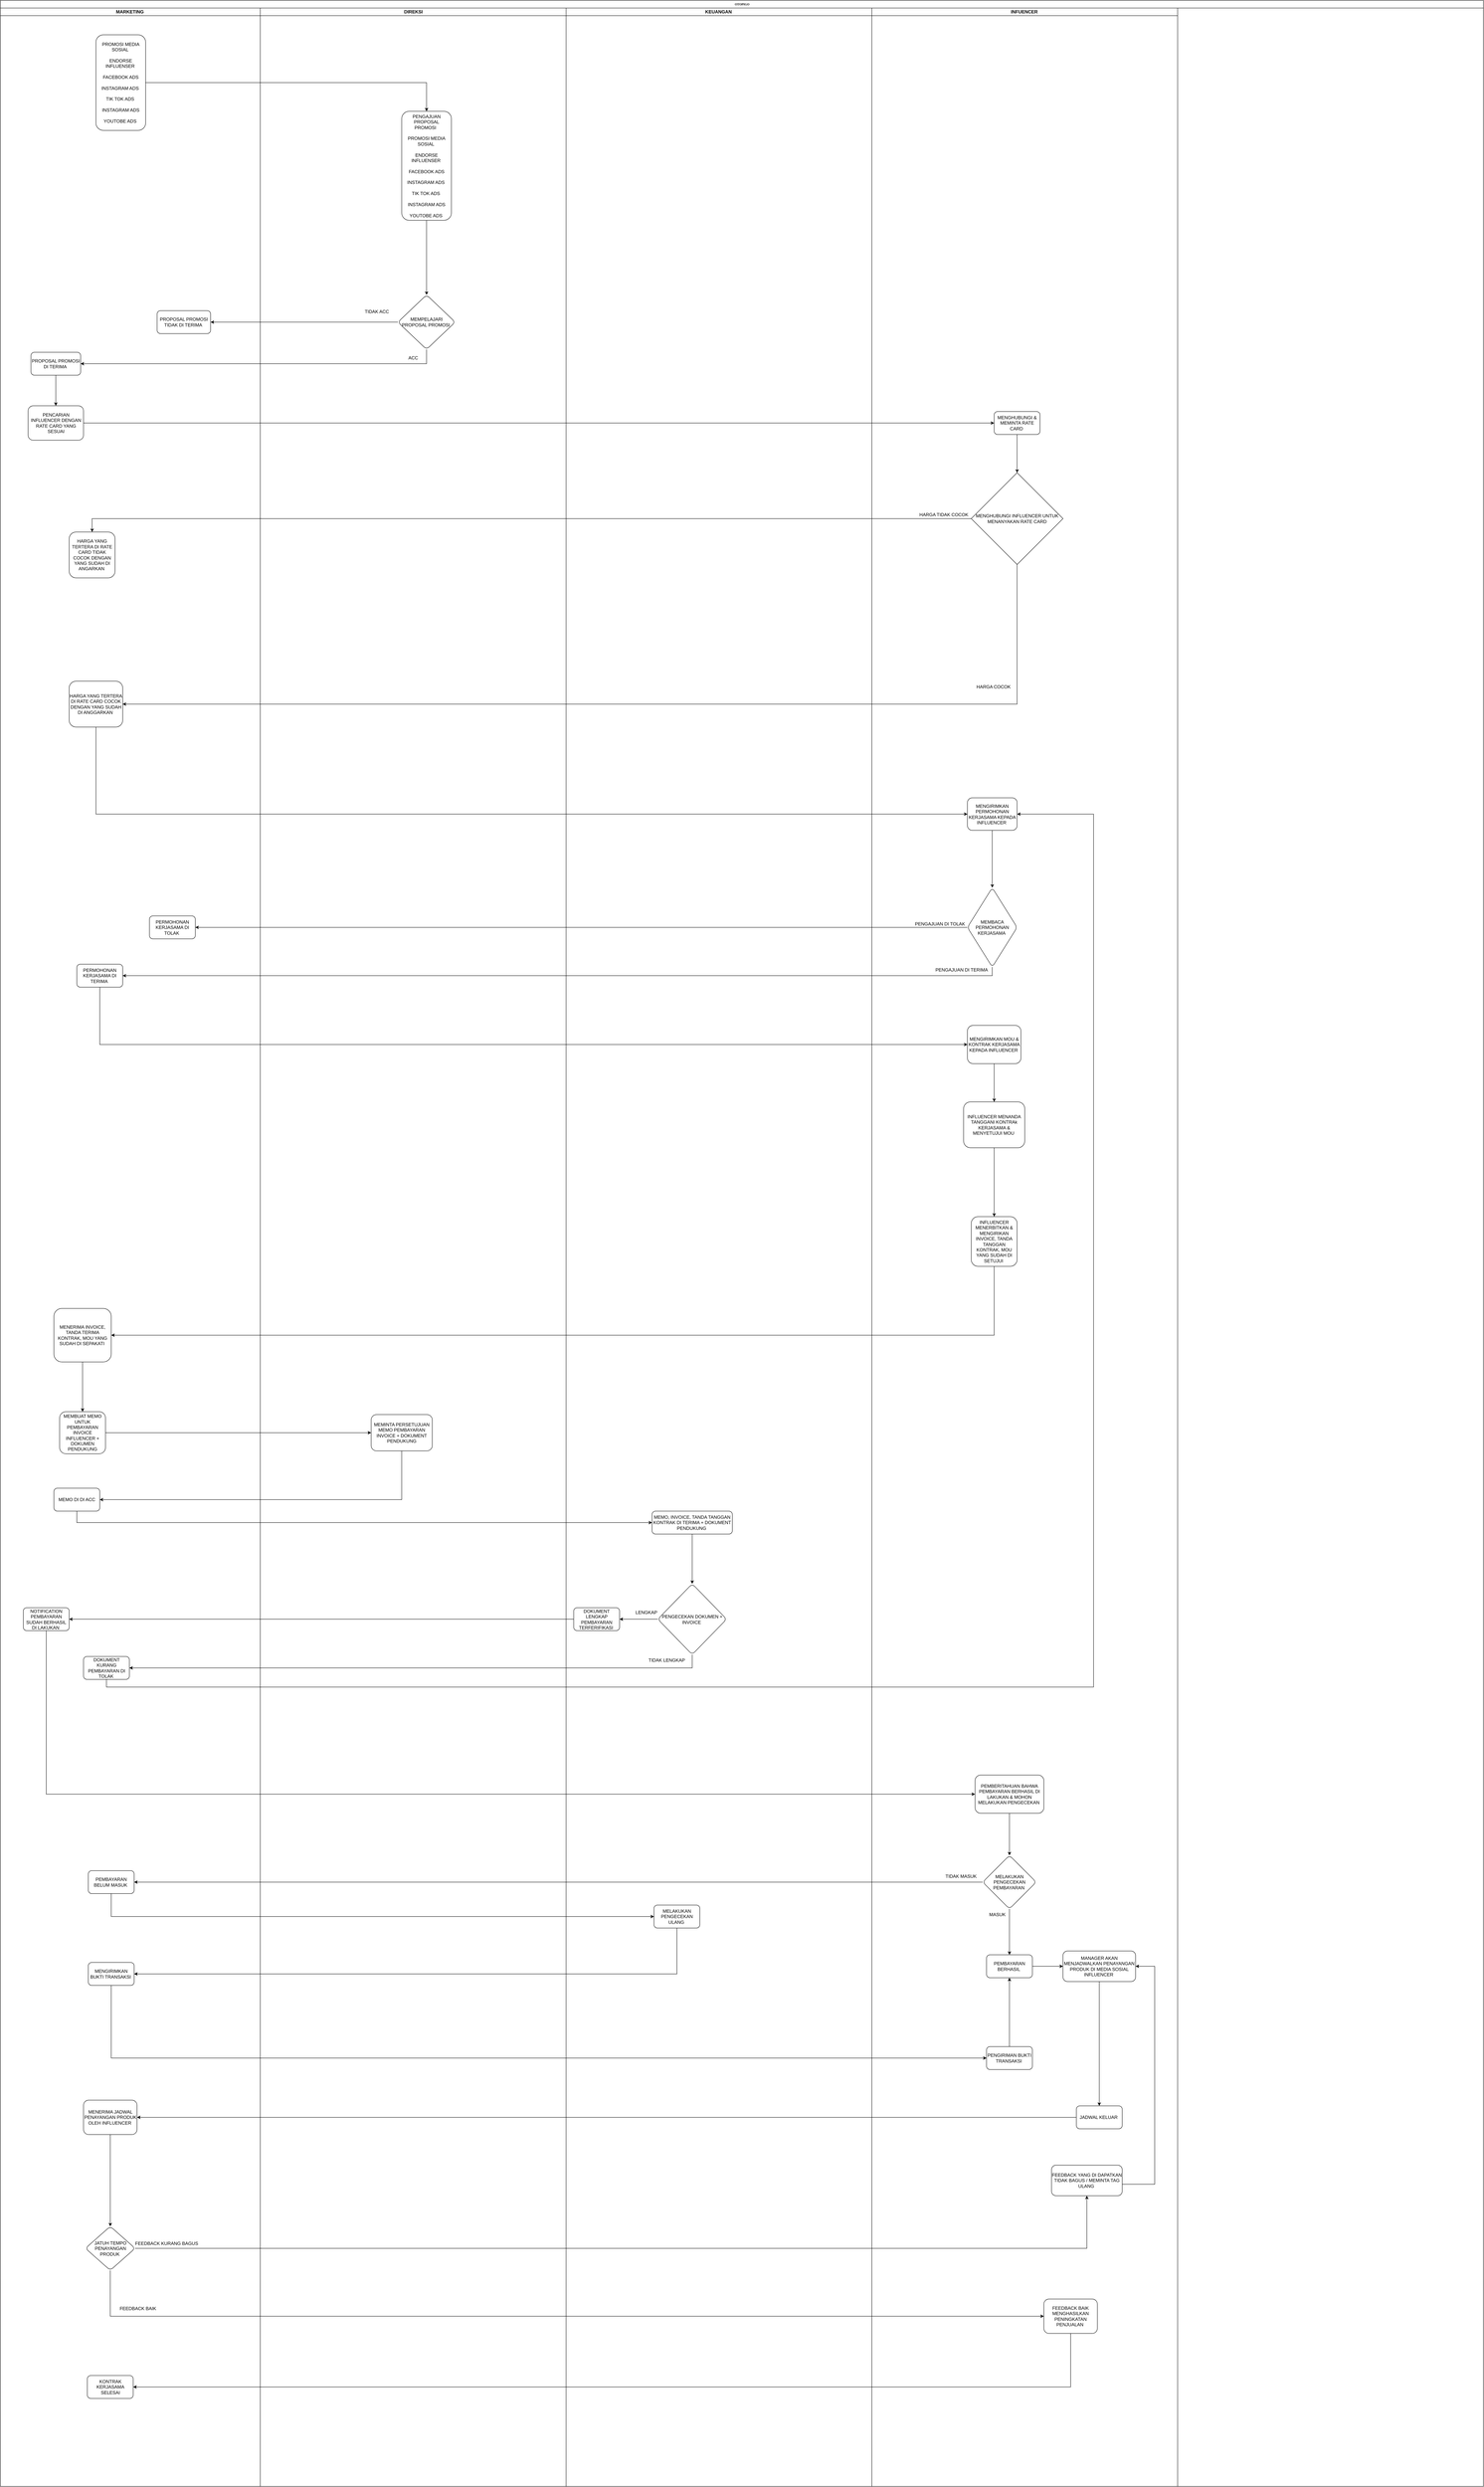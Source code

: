 <mxfile version="15.4.0" type="device"><diagram name="IKLAN PIGO EXTERNAL" id="74e2e168-ea6b-b213-b513-2b3c1d86103e"><mxGraphModel dx="5120" dy="3810" grid="1" gridSize="10" guides="1" tooltips="1" connect="1" arrows="1" fold="1" page="1" pageScale="1" pageWidth="1100" pageHeight="850" background="none" math="0" shadow="0"><root><mxCell id="0"/><mxCell id="1" parent="0"/><mxCell id="77e6c97f196da883-1" value="OTOPIGO" style="swimlane;html=1;childLayout=stackLayout;startSize=20;rounded=0;shadow=0;labelBackgroundColor=none;strokeWidth=1;fontFamily=Verdana;fontSize=8;align=center;" parent="1" vertex="1"><mxGeometry x="170" y="-10" width="3880" height="6500" as="geometry"/></mxCell><mxCell id="77e6c97f196da883-2" value="MARKETING&amp;nbsp;" style="swimlane;html=1;startSize=20;" parent="77e6c97f196da883-1" vertex="1"><mxGeometry y="20" width="680" height="6480" as="geometry"/></mxCell><mxCell id="IJ__893CFZTpzIPrCYi--4" value="PROMOSI MEDIA SOSIAL&amp;nbsp;&lt;br&gt;&lt;br&gt;ENDORSE INFLUENSER&amp;nbsp;&lt;br&gt;&lt;br&gt;FACEBOOK ADS&lt;br&gt;&lt;br&gt;INSTAGRAM ADS&amp;nbsp;&lt;br&gt;&lt;br&gt;TIK TOK ADS&amp;nbsp;&lt;br&gt;&lt;br&gt;INSTAGRAM ADS&lt;br&gt;&lt;br&gt;YOUTOBE ADS&amp;nbsp;" style="rounded=1;whiteSpace=wrap;html=1;" parent="77e6c97f196da883-2" vertex="1"><mxGeometry x="250" y="70" width="130" height="250" as="geometry"/></mxCell><mxCell id="_HnvtWG1RvnIY9iFghp2-10" value="PROPOSAL PROMOSI TIDAK DI TERIMA&amp;nbsp;" style="whiteSpace=wrap;html=1;rounded=1;" parent="77e6c97f196da883-2" vertex="1"><mxGeometry x="410" y="791.25" width="140" height="60" as="geometry"/></mxCell><mxCell id="_HnvtWG1RvnIY9iFghp2-14" value="PROPOSAL PROMOSI DI TERIMA&amp;nbsp;" style="rounded=1;whiteSpace=wrap;html=1;" parent="77e6c97f196da883-2" vertex="1"><mxGeometry x="80" y="900" width="130" height="60" as="geometry"/></mxCell><mxCell id="_HnvtWG1RvnIY9iFghp2-41" value="PENCARIAN INFLUENCER DENGAN RATE CARD YANG SESUAI" style="whiteSpace=wrap;html=1;rounded=1;" parent="77e6c97f196da883-2" vertex="1"><mxGeometry x="72.5" y="1040" width="145" height="90" as="geometry"/></mxCell><mxCell id="_HnvtWG1RvnIY9iFghp2-43" style="edgeStyle=orthogonalEdgeStyle;rounded=0;orthogonalLoop=1;jettySize=auto;html=1;exitX=0.5;exitY=1;exitDx=0;exitDy=0;entryX=0.5;entryY=0;entryDx=0;entryDy=0;" parent="77e6c97f196da883-2" source="_HnvtWG1RvnIY9iFghp2-14" target="_HnvtWG1RvnIY9iFghp2-41" edge="1"><mxGeometry relative="1" as="geometry"/></mxCell><mxCell id="_HnvtWG1RvnIY9iFghp2-58" value="HARGA YANG TERTERA DI RATE CARD TIDAK COCOK DENGAN YANG SUDAH DI ANGARKAN&amp;nbsp;" style="rounded=1;whiteSpace=wrap;html=1;" parent="77e6c97f196da883-2" vertex="1"><mxGeometry x="180" y="1370" width="120" height="120" as="geometry"/></mxCell><mxCell id="_HnvtWG1RvnIY9iFghp2-65" value="HARGA YANG TERTERA DI RATE CARD COCOK DENGAN YANG SUDAH DI ANGGARKAN&amp;nbsp;" style="rounded=1;whiteSpace=wrap;html=1;" parent="77e6c97f196da883-2" vertex="1"><mxGeometry x="180" y="1760" width="140" height="120" as="geometry"/></mxCell><mxCell id="_HnvtWG1RvnIY9iFghp2-77" value="PERMOHONAN KERJASAMA DI TOLAK&amp;nbsp;" style="rounded=1;whiteSpace=wrap;html=1;" parent="77e6c97f196da883-2" vertex="1"><mxGeometry x="390" y="2373.75" width="120" height="60" as="geometry"/></mxCell><mxCell id="_HnvtWG1RvnIY9iFghp2-79" value="PERMOHONAN KERJASAMA DI TERIMA&amp;nbsp;" style="rounded=1;whiteSpace=wrap;html=1;" parent="77e6c97f196da883-2" vertex="1"><mxGeometry x="200" y="2500" width="120" height="60" as="geometry"/></mxCell><mxCell id="_HnvtWG1RvnIY9iFghp2-108" style="edgeStyle=orthogonalEdgeStyle;rounded=0;orthogonalLoop=1;jettySize=auto;html=1;exitX=0.5;exitY=1;exitDx=0;exitDy=0;entryX=0.5;entryY=0;entryDx=0;entryDy=0;" parent="77e6c97f196da883-2" source="_HnvtWG1RvnIY9iFghp2-92" target="_HnvtWG1RvnIY9iFghp2-99" edge="1"><mxGeometry relative="1" as="geometry"/></mxCell><mxCell id="_HnvtWG1RvnIY9iFghp2-92" value="MENERIMA INVOICE, TANDA TERIMA KONTRAK, MOU YANG SUDAH DI SEPAKATI&amp;nbsp;" style="rounded=1;whiteSpace=wrap;html=1;" parent="77e6c97f196da883-2" vertex="1"><mxGeometry x="140" y="3400" width="150" height="140" as="geometry"/></mxCell><mxCell id="_HnvtWG1RvnIY9iFghp2-99" value="MEMBUAT MEMO UNTUK PEMBAYARAN INVOICE INFLUENCER + DOKUMEN PENDUKUNG" style="rounded=1;whiteSpace=wrap;html=1;" parent="77e6c97f196da883-2" vertex="1"><mxGeometry x="155" y="3670" width="120" height="110" as="geometry"/></mxCell><mxCell id="_HnvtWG1RvnIY9iFghp2-103" value="MEMO DI DI ACC" style="whiteSpace=wrap;html=1;rounded=1;" parent="77e6c97f196da883-2" vertex="1"><mxGeometry x="140" y="3870" width="120" height="60" as="geometry"/></mxCell><mxCell id="_HnvtWG1RvnIY9iFghp2-28" value="DOKUMENT KURANG PEMBAYARAN DI TOLAK&amp;nbsp;" style="rounded=1;whiteSpace=wrap;html=1;" parent="77e6c97f196da883-2" vertex="1"><mxGeometry x="217.5" y="4310" width="120" height="60" as="geometry"/></mxCell><mxCell id="_HnvtWG1RvnIY9iFghp2-122" value="NOTIFICATION PEMBAYARAN SUDAH BERHASIL DI LAKUKAN&amp;nbsp;" style="whiteSpace=wrap;html=1;rounded=1;" parent="77e6c97f196da883-2" vertex="1"><mxGeometry x="60" y="4182.5" width="120" height="60" as="geometry"/></mxCell><mxCell id="_HnvtWG1RvnIY9iFghp2-128" value="PEMBAYARAN BELUM MASUK&amp;nbsp;" style="whiteSpace=wrap;html=1;rounded=1;" parent="77e6c97f196da883-2" vertex="1"><mxGeometry x="230" y="4870" width="120" height="60" as="geometry"/></mxCell><mxCell id="_HnvtWG1RvnIY9iFghp2-138" value="MENGIRIMKAN BUKTI TRANSAKSI&amp;nbsp;" style="rounded=1;whiteSpace=wrap;html=1;" parent="77e6c97f196da883-2" vertex="1"><mxGeometry x="230" y="5110" width="120" height="60" as="geometry"/></mxCell><mxCell id="lC0GyqioktByzDUqjCOe-7" value="MENERIMA JADWAL PENAYANGAN PRODUK OLEH INFLUENCER&amp;nbsp;" style="rounded=1;whiteSpace=wrap;html=1;" vertex="1" parent="77e6c97f196da883-2"><mxGeometry x="217.5" y="5470" width="140" height="90" as="geometry"/></mxCell><mxCell id="lC0GyqioktByzDUqjCOe-10" value="JATUH TEMPO PENAYANGAN PRODUK&amp;nbsp;" style="rhombus;whiteSpace=wrap;html=1;rounded=1;" vertex="1" parent="77e6c97f196da883-2"><mxGeometry x="222.5" y="5800" width="130" height="115" as="geometry"/></mxCell><mxCell id="lC0GyqioktByzDUqjCOe-11" value="" style="edgeStyle=orthogonalEdgeStyle;rounded=0;orthogonalLoop=1;jettySize=auto;html=1;" edge="1" parent="77e6c97f196da883-2" source="lC0GyqioktByzDUqjCOe-7" target="lC0GyqioktByzDUqjCOe-10"><mxGeometry relative="1" as="geometry"/></mxCell><mxCell id="lC0GyqioktByzDUqjCOe-22" value="FEEDBACK KURANG BAGUS" style="text;html=1;strokeColor=none;fillColor=none;align=center;verticalAlign=middle;whiteSpace=wrap;rounded=0;" vertex="1" parent="77e6c97f196da883-2"><mxGeometry x="340" y="5830" width="190" height="30" as="geometry"/></mxCell><mxCell id="lC0GyqioktByzDUqjCOe-28" value="FEEDBACK BAIK" style="text;html=1;strokeColor=none;fillColor=none;align=center;verticalAlign=middle;whiteSpace=wrap;rounded=0;" vertex="1" parent="77e6c97f196da883-2"><mxGeometry x="290" y="6000" width="140" height="30" as="geometry"/></mxCell><mxCell id="lC0GyqioktByzDUqjCOe-29" value="KONTRAK KERJASAMA SELESAI" style="whiteSpace=wrap;html=1;rounded=1;" vertex="1" parent="77e6c97f196da883-2"><mxGeometry x="227.5" y="6190" width="120" height="60" as="geometry"/></mxCell><mxCell id="77e6c97f196da883-3" value="DIREKSI" style="swimlane;html=1;startSize=20;" parent="77e6c97f196da883-1" vertex="1"><mxGeometry x="680" y="20" width="800" height="6480" as="geometry"/></mxCell><mxCell id="_HnvtWG1RvnIY9iFghp2-2" value="PENGAJUAN PROPOSAL PROMOSI&amp;nbsp;&amp;nbsp;&lt;br&gt;&lt;br&gt;PROMOSI MEDIA SOSIAL&amp;nbsp;&lt;br&gt;&lt;br&gt;ENDORSE INFLUENSER&amp;nbsp;&lt;br&gt;&lt;br&gt;FACEBOOK ADS&lt;br&gt;&lt;br&gt;INSTAGRAM ADS&amp;nbsp;&lt;br&gt;&lt;br&gt;TIK TOK ADS&amp;nbsp;&lt;br&gt;&lt;br&gt;INSTAGRAM ADS&lt;br&gt;&lt;br&gt;YOUTOBE ADS&amp;nbsp;" style="whiteSpace=wrap;html=1;rounded=1;" parent="77e6c97f196da883-3" vertex="1"><mxGeometry x="370" y="270" width="130" height="285" as="geometry"/></mxCell><mxCell id="_HnvtWG1RvnIY9iFghp2-16" value="TIDAK ACC" style="text;html=1;strokeColor=none;fillColor=none;align=center;verticalAlign=middle;whiteSpace=wrap;rounded=0;" parent="77e6c97f196da883-3" vertex="1"><mxGeometry x="250" y="778.75" width="110" height="30" as="geometry"/></mxCell><mxCell id="_HnvtWG1RvnIY9iFghp2-17" value="ACC" style="text;html=1;strokeColor=none;fillColor=none;align=center;verticalAlign=middle;whiteSpace=wrap;rounded=0;" parent="77e6c97f196da883-3" vertex="1"><mxGeometry x="370" y="900" width="60" height="30" as="geometry"/></mxCell><mxCell id="_HnvtWG1RvnIY9iFghp2-101" value="MEMINTA PERSETUJUAN MEMO PEMBAYARAN INVOICE + DOKUMENT PENDUKUNG" style="rounded=1;whiteSpace=wrap;html=1;" parent="77e6c97f196da883-3" vertex="1"><mxGeometry x="290" y="3677.5" width="160" height="95" as="geometry"/></mxCell><mxCell id="_HnvtWG1RvnIY9iFghp2-8" value="MEMPELAJARI PROPOSAL PROMOSI&amp;nbsp;" style="rhombus;whiteSpace=wrap;html=1;rounded=1;" parent="77e6c97f196da883-3" vertex="1"><mxGeometry x="360" y="750" width="150" height="142.5" as="geometry"/></mxCell><mxCell id="_HnvtWG1RvnIY9iFghp2-9" value="" style="edgeStyle=orthogonalEdgeStyle;rounded=0;orthogonalLoop=1;jettySize=auto;html=1;" parent="77e6c97f196da883-3" source="_HnvtWG1RvnIY9iFghp2-2" target="_HnvtWG1RvnIY9iFghp2-8" edge="1"><mxGeometry relative="1" as="geometry"/></mxCell><mxCell id="_HnvtWG1RvnIY9iFghp2-5" style="edgeStyle=orthogonalEdgeStyle;rounded=0;orthogonalLoop=1;jettySize=auto;html=1;entryX=0.5;entryY=0;entryDx=0;entryDy=0;" parent="77e6c97f196da883-1" source="IJ__893CFZTpzIPrCYi--4" target="_HnvtWG1RvnIY9iFghp2-2" edge="1"><mxGeometry relative="1" as="geometry"/></mxCell><mxCell id="_HnvtWG1RvnIY9iFghp2-1" value="KEUANGAN&amp;nbsp;" style="swimlane;html=1;startSize=20;" parent="77e6c97f196da883-1" vertex="1"><mxGeometry x="1480" y="20" width="800" height="6480" as="geometry"/></mxCell><mxCell id="_HnvtWG1RvnIY9iFghp2-114" style="edgeStyle=orthogonalEdgeStyle;rounded=0;orthogonalLoop=1;jettySize=auto;html=1;exitX=0.5;exitY=1;exitDx=0;exitDy=0;entryX=0.5;entryY=0;entryDx=0;entryDy=0;" parent="_HnvtWG1RvnIY9iFghp2-1" source="_HnvtWG1RvnIY9iFghp2-22" target="_HnvtWG1RvnIY9iFghp2-24" edge="1"><mxGeometry relative="1" as="geometry"/></mxCell><mxCell id="_HnvtWG1RvnIY9iFghp2-22" value="MEMO, INVOICE, TANDA TANGGAN KONTRAK DI TERIMA + DOKUMENT PENDUKUNG&amp;nbsp;" style="rounded=1;whiteSpace=wrap;html=1;" parent="_HnvtWG1RvnIY9iFghp2-1" vertex="1"><mxGeometry x="225" y="3930" width="210" height="60" as="geometry"/></mxCell><mxCell id="_HnvtWG1RvnIY9iFghp2-24" value="PENGECEKAN DOKUMEN + INVOICE&amp;nbsp;" style="rhombus;whiteSpace=wrap;html=1;rounded=1;" parent="_HnvtWG1RvnIY9iFghp2-1" vertex="1"><mxGeometry x="240" y="4120" width="180" height="185" as="geometry"/></mxCell><mxCell id="_HnvtWG1RvnIY9iFghp2-95" value="TIDAK LENGKAP&amp;nbsp;" style="text;html=1;strokeColor=none;fillColor=none;align=center;verticalAlign=middle;whiteSpace=wrap;rounded=0;" parent="_HnvtWG1RvnIY9iFghp2-1" vertex="1"><mxGeometry x="200" y="4305" width="130" height="30" as="geometry"/></mxCell><mxCell id="_HnvtWG1RvnIY9iFghp2-96" value="LENGKAP" style="text;html=1;strokeColor=none;fillColor=none;align=center;verticalAlign=middle;whiteSpace=wrap;rounded=0;" parent="_HnvtWG1RvnIY9iFghp2-1" vertex="1"><mxGeometry x="180" y="4180" width="60" height="30" as="geometry"/></mxCell><mxCell id="_HnvtWG1RvnIY9iFghp2-26" value="DOKUMENT LENGKAP PEMBAYARAN TERFERIFIKASI&amp;nbsp;" style="whiteSpace=wrap;html=1;rounded=1;" parent="_HnvtWG1RvnIY9iFghp2-1" vertex="1"><mxGeometry x="20" y="4182.5" width="120" height="60" as="geometry"/></mxCell><mxCell id="_HnvtWG1RvnIY9iFghp2-118" style="edgeStyle=orthogonalEdgeStyle;rounded=0;orthogonalLoop=1;jettySize=auto;html=1;exitX=0;exitY=0.5;exitDx=0;exitDy=0;entryX=1;entryY=0.5;entryDx=0;entryDy=0;" parent="_HnvtWG1RvnIY9iFghp2-1" source="_HnvtWG1RvnIY9iFghp2-24" target="_HnvtWG1RvnIY9iFghp2-26" edge="1"><mxGeometry relative="1" as="geometry"/></mxCell><mxCell id="_HnvtWG1RvnIY9iFghp2-130" value="MELAKUKAN PENGECEKAN ULANG&amp;nbsp;" style="rounded=1;whiteSpace=wrap;html=1;" parent="_HnvtWG1RvnIY9iFghp2-1" vertex="1"><mxGeometry x="230" y="4960" width="120" height="60" as="geometry"/></mxCell><mxCell id="_HnvtWG1RvnIY9iFghp2-46" style="edgeStyle=orthogonalEdgeStyle;rounded=0;orthogonalLoop=1;jettySize=auto;html=1;exitX=1;exitY=0.5;exitDx=0;exitDy=0;entryX=0;entryY=0.5;entryDx=0;entryDy=0;" parent="77e6c97f196da883-1" source="_HnvtWG1RvnIY9iFghp2-41" edge="1"><mxGeometry relative="1" as="geometry"><mxPoint x="2600" y="1105" as="targetPoint"/></mxGeometry></mxCell><mxCell id="_HnvtWG1RvnIY9iFghp2-64" style="edgeStyle=orthogonalEdgeStyle;rounded=0;orthogonalLoop=1;jettySize=auto;html=1;exitX=0;exitY=0.5;exitDx=0;exitDy=0;entryX=0.5;entryY=0;entryDx=0;entryDy=0;" parent="77e6c97f196da883-1" source="_HnvtWG1RvnIY9iFghp2-52" target="_HnvtWG1RvnIY9iFghp2-58" edge="1"><mxGeometry relative="1" as="geometry"/></mxCell><mxCell id="_HnvtWG1RvnIY9iFghp2-66" style="edgeStyle=orthogonalEdgeStyle;rounded=0;orthogonalLoop=1;jettySize=auto;html=1;exitX=0.5;exitY=1;exitDx=0;exitDy=0;entryX=1;entryY=0.5;entryDx=0;entryDy=0;" parent="77e6c97f196da883-1" source="_HnvtWG1RvnIY9iFghp2-52" target="_HnvtWG1RvnIY9iFghp2-65" edge="1"><mxGeometry relative="1" as="geometry"/></mxCell><mxCell id="_HnvtWG1RvnIY9iFghp2-72" style="edgeStyle=orthogonalEdgeStyle;rounded=0;orthogonalLoop=1;jettySize=auto;html=1;exitX=0.5;exitY=1;exitDx=0;exitDy=0;entryX=0;entryY=0.5;entryDx=0;entryDy=0;" parent="77e6c97f196da883-1" source="_HnvtWG1RvnIY9iFghp2-65" target="_HnvtWG1RvnIY9iFghp2-69" edge="1"><mxGeometry relative="1" as="geometry"/></mxCell><mxCell id="_HnvtWG1RvnIY9iFghp2-88" style="edgeStyle=orthogonalEdgeStyle;rounded=0;orthogonalLoop=1;jettySize=auto;html=1;exitX=0.5;exitY=1;exitDx=0;exitDy=0;entryX=0;entryY=0.5;entryDx=0;entryDy=0;" parent="77e6c97f196da883-1" source="_HnvtWG1RvnIY9iFghp2-79" target="_HnvtWG1RvnIY9iFghp2-47" edge="1"><mxGeometry relative="1" as="geometry"/></mxCell><mxCell id="_HnvtWG1RvnIY9iFghp2-109" style="edgeStyle=orthogonalEdgeStyle;rounded=0;orthogonalLoop=1;jettySize=auto;html=1;exitX=1;exitY=0.5;exitDx=0;exitDy=0;entryX=0;entryY=0.5;entryDx=0;entryDy=0;" parent="77e6c97f196da883-1" source="_HnvtWG1RvnIY9iFghp2-99" target="_HnvtWG1RvnIY9iFghp2-101" edge="1"><mxGeometry relative="1" as="geometry"/></mxCell><mxCell id="_HnvtWG1RvnIY9iFghp2-111" style="edgeStyle=orthogonalEdgeStyle;rounded=0;orthogonalLoop=1;jettySize=auto;html=1;exitX=0.5;exitY=1;exitDx=0;exitDy=0;entryX=1;entryY=0.5;entryDx=0;entryDy=0;" parent="77e6c97f196da883-1" source="_HnvtWG1RvnIY9iFghp2-101" target="_HnvtWG1RvnIY9iFghp2-103" edge="1"><mxGeometry relative="1" as="geometry"/></mxCell><mxCell id="_HnvtWG1RvnIY9iFghp2-113" style="edgeStyle=orthogonalEdgeStyle;rounded=0;orthogonalLoop=1;jettySize=auto;html=1;exitX=0.5;exitY=1;exitDx=0;exitDy=0;entryX=0;entryY=0.5;entryDx=0;entryDy=0;" parent="77e6c97f196da883-1" source="_HnvtWG1RvnIY9iFghp2-103" target="_HnvtWG1RvnIY9iFghp2-22" edge="1"><mxGeometry relative="1" as="geometry"/></mxCell><mxCell id="_HnvtWG1RvnIY9iFghp2-117" style="edgeStyle=orthogonalEdgeStyle;rounded=0;orthogonalLoop=1;jettySize=auto;html=1;exitX=0.5;exitY=1;exitDx=0;exitDy=0;entryX=1;entryY=0.5;entryDx=0;entryDy=0;" parent="77e6c97f196da883-1" source="_HnvtWG1RvnIY9iFghp2-24" target="_HnvtWG1RvnIY9iFghp2-28" edge="1"><mxGeometry relative="1" as="geometry"/></mxCell><mxCell id="_HnvtWG1RvnIY9iFghp2-11" value="" style="edgeStyle=orthogonalEdgeStyle;rounded=0;orthogonalLoop=1;jettySize=auto;html=1;" parent="77e6c97f196da883-1" source="_HnvtWG1RvnIY9iFghp2-8" target="_HnvtWG1RvnIY9iFghp2-10" edge="1"><mxGeometry relative="1" as="geometry"/></mxCell><mxCell id="_HnvtWG1RvnIY9iFghp2-15" style="edgeStyle=orthogonalEdgeStyle;rounded=0;orthogonalLoop=1;jettySize=auto;html=1;exitX=0.5;exitY=1;exitDx=0;exitDy=0;entryX=1;entryY=0.5;entryDx=0;entryDy=0;" parent="77e6c97f196da883-1" source="_HnvtWG1RvnIY9iFghp2-8" target="_HnvtWG1RvnIY9iFghp2-14" edge="1"><mxGeometry relative="1" as="geometry"/></mxCell><mxCell id="_HnvtWG1RvnIY9iFghp2-80" style="edgeStyle=orthogonalEdgeStyle;rounded=0;orthogonalLoop=1;jettySize=auto;html=1;exitX=0.5;exitY=1;exitDx=0;exitDy=0;entryX=1;entryY=0.5;entryDx=0;entryDy=0;" parent="77e6c97f196da883-1" source="_HnvtWG1RvnIY9iFghp2-75" target="_HnvtWG1RvnIY9iFghp2-79" edge="1"><mxGeometry relative="1" as="geometry"/></mxCell><mxCell id="_HnvtWG1RvnIY9iFghp2-78" style="edgeStyle=orthogonalEdgeStyle;rounded=0;orthogonalLoop=1;jettySize=auto;html=1;exitX=0;exitY=0.5;exitDx=0;exitDy=0;entryX=1;entryY=0.5;entryDx=0;entryDy=0;" parent="77e6c97f196da883-1" source="_HnvtWG1RvnIY9iFghp2-75" target="_HnvtWG1RvnIY9iFghp2-77" edge="1"><mxGeometry relative="1" as="geometry"/></mxCell><mxCell id="_HnvtWG1RvnIY9iFghp2-93" style="edgeStyle=orthogonalEdgeStyle;rounded=0;orthogonalLoop=1;jettySize=auto;html=1;exitX=0.5;exitY=1;exitDx=0;exitDy=0;entryX=1;entryY=0.5;entryDx=0;entryDy=0;" parent="77e6c97f196da883-1" source="_HnvtWG1RvnIY9iFghp2-90" target="_HnvtWG1RvnIY9iFghp2-92" edge="1"><mxGeometry relative="1" as="geometry"/></mxCell><mxCell id="_HnvtWG1RvnIY9iFghp2-121" style="edgeStyle=orthogonalEdgeStyle;rounded=0;orthogonalLoop=1;jettySize=auto;html=1;exitX=0.5;exitY=1;exitDx=0;exitDy=0;entryX=1;entryY=0.5;entryDx=0;entryDy=0;" parent="77e6c97f196da883-1" source="_HnvtWG1RvnIY9iFghp2-28" target="_HnvtWG1RvnIY9iFghp2-69" edge="1"><mxGeometry relative="1" as="geometry"><Array as="points"><mxPoint x="278" y="4410"/><mxPoint x="2860" y="4410"/><mxPoint x="2860" y="2128"/></Array></mxGeometry></mxCell><mxCell id="_HnvtWG1RvnIY9iFghp2-123" value="" style="edgeStyle=orthogonalEdgeStyle;rounded=0;orthogonalLoop=1;jettySize=auto;html=1;" parent="77e6c97f196da883-1" source="_HnvtWG1RvnIY9iFghp2-26" target="_HnvtWG1RvnIY9iFghp2-122" edge="1"><mxGeometry relative="1" as="geometry"/></mxCell><mxCell id="_HnvtWG1RvnIY9iFghp2-125" style="edgeStyle=orthogonalEdgeStyle;rounded=0;orthogonalLoop=1;jettySize=auto;html=1;exitX=0.5;exitY=1;exitDx=0;exitDy=0;entryX=0;entryY=0.5;entryDx=0;entryDy=0;" parent="77e6c97f196da883-1" source="_HnvtWG1RvnIY9iFghp2-122" target="_HnvtWG1RvnIY9iFghp2-124" edge="1"><mxGeometry relative="1" as="geometry"/></mxCell><mxCell id="_HnvtWG1RvnIY9iFghp2-129" value="" style="edgeStyle=orthogonalEdgeStyle;rounded=0;orthogonalLoop=1;jettySize=auto;html=1;" parent="77e6c97f196da883-1" source="_HnvtWG1RvnIY9iFghp2-126" target="_HnvtWG1RvnIY9iFghp2-128" edge="1"><mxGeometry relative="1" as="geometry"/></mxCell><mxCell id="_HnvtWG1RvnIY9iFghp2-131" style="edgeStyle=orthogonalEdgeStyle;rounded=0;orthogonalLoop=1;jettySize=auto;html=1;exitX=0.5;exitY=1;exitDx=0;exitDy=0;entryX=0;entryY=0.5;entryDx=0;entryDy=0;" parent="77e6c97f196da883-1" source="_HnvtWG1RvnIY9iFghp2-128" target="_HnvtWG1RvnIY9iFghp2-130" edge="1"><mxGeometry relative="1" as="geometry"/></mxCell><mxCell id="_HnvtWG1RvnIY9iFghp2-139" style="edgeStyle=orthogonalEdgeStyle;rounded=0;orthogonalLoop=1;jettySize=auto;html=1;exitX=0.5;exitY=1;exitDx=0;exitDy=0;entryX=1;entryY=0.5;entryDx=0;entryDy=0;" parent="77e6c97f196da883-1" source="_HnvtWG1RvnIY9iFghp2-130" target="_HnvtWG1RvnIY9iFghp2-138" edge="1"><mxGeometry relative="1" as="geometry"/></mxCell><mxCell id="_HnvtWG1RvnIY9iFghp2-141" style="edgeStyle=orthogonalEdgeStyle;rounded=0;orthogonalLoop=1;jettySize=auto;html=1;exitX=0.5;exitY=1;exitDx=0;exitDy=0;entryX=0;entryY=0.5;entryDx=0;entryDy=0;" parent="77e6c97f196da883-1" source="_HnvtWG1RvnIY9iFghp2-138" target="_HnvtWG1RvnIY9iFghp2-140" edge="1"><mxGeometry relative="1" as="geometry"/></mxCell><mxCell id="_HnvtWG1RvnIY9iFghp2-36" value="INFUENCER&amp;nbsp;" style="swimlane;html=1;startSize=20;" parent="77e6c97f196da883-1" vertex="1"><mxGeometry x="2280" y="20" width="800" height="6480" as="geometry"/></mxCell><mxCell id="_HnvtWG1RvnIY9iFghp2-57" style="edgeStyle=orthogonalEdgeStyle;rounded=0;orthogonalLoop=1;jettySize=auto;html=1;exitX=0.5;exitY=1;exitDx=0;exitDy=0;entryX=0.5;entryY=0;entryDx=0;entryDy=0;" parent="_HnvtWG1RvnIY9iFghp2-36" source="_HnvtWG1RvnIY9iFghp2-55" target="_HnvtWG1RvnIY9iFghp2-52" edge="1"><mxGeometry relative="1" as="geometry"/></mxCell><mxCell id="_HnvtWG1RvnIY9iFghp2-55" value="MENGHUBUNGI &amp;amp; MEMINTA RATE CARD&amp;nbsp;" style="rounded=1;whiteSpace=wrap;html=1;" parent="_HnvtWG1RvnIY9iFghp2-36" vertex="1"><mxGeometry x="320" y="1055" width="120" height="60" as="geometry"/></mxCell><mxCell id="_HnvtWG1RvnIY9iFghp2-52" value="&lt;span&gt;MENGHUBUNGI INFLUENCER UNTUK MENANYAKAN RATE CARD&lt;/span&gt;" style="rhombus;whiteSpace=wrap;html=1;" parent="_HnvtWG1RvnIY9iFghp2-36" vertex="1"><mxGeometry x="260" y="1215" width="240" height="240" as="geometry"/></mxCell><mxCell id="_HnvtWG1RvnIY9iFghp2-60" value="HARGA TIDAK COCOK&amp;nbsp;" style="text;html=1;strokeColor=none;fillColor=none;align=center;verticalAlign=middle;whiteSpace=wrap;rounded=0;" parent="_HnvtWG1RvnIY9iFghp2-36" vertex="1"><mxGeometry x="110" y="1310" width="160" height="30" as="geometry"/></mxCell><mxCell id="_HnvtWG1RvnIY9iFghp2-67" value="HARGA COCOK&amp;nbsp;" style="text;html=1;strokeColor=none;fillColor=none;align=center;verticalAlign=middle;whiteSpace=wrap;rounded=0;" parent="_HnvtWG1RvnIY9iFghp2-36" vertex="1"><mxGeometry x="260" y="1760" width="120" height="30" as="geometry"/></mxCell><mxCell id="_HnvtWG1RvnIY9iFghp2-69" value="MENGIRIMKAN PERMOHONAN KERJASAMA KEPADA INFLUENCER&amp;nbsp;" style="whiteSpace=wrap;html=1;rounded=1;" parent="_HnvtWG1RvnIY9iFghp2-36" vertex="1"><mxGeometry x="250" y="2065" width="130" height="85" as="geometry"/></mxCell><mxCell id="_HnvtWG1RvnIY9iFghp2-81" value="PENGAJUAN DI TOLAK&amp;nbsp;" style="text;html=1;strokeColor=none;fillColor=none;align=center;verticalAlign=middle;whiteSpace=wrap;rounded=0;" parent="_HnvtWG1RvnIY9iFghp2-36" vertex="1"><mxGeometry x="100" y="2380" width="160" height="30" as="geometry"/></mxCell><mxCell id="_HnvtWG1RvnIY9iFghp2-82" value="PENGAJUAN DI TERIMA" style="text;html=1;strokeColor=none;fillColor=none;align=center;verticalAlign=middle;whiteSpace=wrap;rounded=0;" parent="_HnvtWG1RvnIY9iFghp2-36" vertex="1"><mxGeometry x="150" y="2500" width="170" height="30" as="geometry"/></mxCell><mxCell id="_HnvtWG1RvnIY9iFghp2-85" style="edgeStyle=orthogonalEdgeStyle;rounded=0;orthogonalLoop=1;jettySize=auto;html=1;exitX=0.5;exitY=1;exitDx=0;exitDy=0;entryX=0.5;entryY=0;entryDx=0;entryDy=0;" parent="_HnvtWG1RvnIY9iFghp2-36" source="_HnvtWG1RvnIY9iFghp2-47" target="_HnvtWG1RvnIY9iFghp2-49" edge="1"><mxGeometry relative="1" as="geometry"/></mxCell><mxCell id="_HnvtWG1RvnIY9iFghp2-47" value="MENGIRIMKAN MOU &amp;amp; KONTRAK KERJASAMA KEPADA INFLUENCER&amp;nbsp;" style="whiteSpace=wrap;html=1;rounded=1;" parent="_HnvtWG1RvnIY9iFghp2-36" vertex="1"><mxGeometry x="250" y="2660" width="140" height="100" as="geometry"/></mxCell><mxCell id="_HnvtWG1RvnIY9iFghp2-49" value="INFLUENCER MENANDA TANGGANI KONTRAk KERJASAMA &amp;amp; MENYETUJUI MOU&amp;nbsp;" style="whiteSpace=wrap;html=1;rounded=1;" parent="_HnvtWG1RvnIY9iFghp2-36" vertex="1"><mxGeometry x="240" y="2860" width="160" height="120" as="geometry"/></mxCell><mxCell id="_HnvtWG1RvnIY9iFghp2-75" value="MEMBACA PERMOHONAN KERJASAMA&amp;nbsp;" style="rhombus;whiteSpace=wrap;html=1;rounded=1;" parent="_HnvtWG1RvnIY9iFghp2-36" vertex="1"><mxGeometry x="250" y="2300" width="130" height="207.5" as="geometry"/></mxCell><mxCell id="_HnvtWG1RvnIY9iFghp2-76" value="" style="edgeStyle=orthogonalEdgeStyle;rounded=0;orthogonalLoop=1;jettySize=auto;html=1;" parent="_HnvtWG1RvnIY9iFghp2-36" source="_HnvtWG1RvnIY9iFghp2-69" target="_HnvtWG1RvnIY9iFghp2-75" edge="1"><mxGeometry relative="1" as="geometry"/></mxCell><mxCell id="_HnvtWG1RvnIY9iFghp2-90" value="INFLUENCER MENERBITKAN &amp;amp; MENGIRIKAN INVOICE, TANDA TANGGAN KONTRAK, MOU YANG SUDAH DI SETUJUI&amp;nbsp;" style="whiteSpace=wrap;html=1;rounded=1;" parent="_HnvtWG1RvnIY9iFghp2-36" vertex="1"><mxGeometry x="260" y="3160" width="120" height="130" as="geometry"/></mxCell><mxCell id="_HnvtWG1RvnIY9iFghp2-91" value="" style="edgeStyle=orthogonalEdgeStyle;rounded=0;orthogonalLoop=1;jettySize=auto;html=1;" parent="_HnvtWG1RvnIY9iFghp2-36" source="_HnvtWG1RvnIY9iFghp2-49" target="_HnvtWG1RvnIY9iFghp2-90" edge="1"><mxGeometry relative="1" as="geometry"/></mxCell><mxCell id="_HnvtWG1RvnIY9iFghp2-124" value="PEMBERITAHUAN BAHWA PEMBAYARAN BERHASIL DI LAKUKAN &amp;amp; MOHON MELAKUKAN PENGECEKAN&amp;nbsp;" style="rounded=1;whiteSpace=wrap;html=1;" parent="_HnvtWG1RvnIY9iFghp2-36" vertex="1"><mxGeometry x="270" y="4620" width="180" height="100" as="geometry"/></mxCell><mxCell id="_HnvtWG1RvnIY9iFghp2-126" value="MELAKUKAN PENGECEKAN PEMBAYARAN&amp;nbsp;" style="rhombus;whiteSpace=wrap;html=1;rounded=1;" parent="_HnvtWG1RvnIY9iFghp2-36" vertex="1"><mxGeometry x="290" y="4830" width="140" height="140" as="geometry"/></mxCell><mxCell id="_HnvtWG1RvnIY9iFghp2-127" value="" style="edgeStyle=orthogonalEdgeStyle;rounded=0;orthogonalLoop=1;jettySize=auto;html=1;" parent="_HnvtWG1RvnIY9iFghp2-36" source="_HnvtWG1RvnIY9iFghp2-124" target="_HnvtWG1RvnIY9iFghp2-126" edge="1"><mxGeometry relative="1" as="geometry"/></mxCell><mxCell id="_HnvtWG1RvnIY9iFghp2-136" value="TIDAK MASUK&amp;nbsp;" style="text;html=1;strokeColor=none;fillColor=none;align=center;verticalAlign=middle;whiteSpace=wrap;rounded=0;" parent="_HnvtWG1RvnIY9iFghp2-36" vertex="1"><mxGeometry x="190" y="4870" width="90" height="30" as="geometry"/></mxCell><mxCell id="_HnvtWG1RvnIY9iFghp2-137" value="MASUK&amp;nbsp;" style="text;html=1;strokeColor=none;fillColor=none;align=center;verticalAlign=middle;whiteSpace=wrap;rounded=0;" parent="_HnvtWG1RvnIY9iFghp2-36" vertex="1"><mxGeometry x="300" y="4970" width="60" height="30" as="geometry"/></mxCell><mxCell id="_HnvtWG1RvnIY9iFghp2-140" value="PENGIRIMAN BUKTI TRANSAKSI&amp;nbsp;" style="rounded=1;whiteSpace=wrap;html=1;" parent="_HnvtWG1RvnIY9iFghp2-36" vertex="1"><mxGeometry x="300" y="5330" width="120" height="60" as="geometry"/></mxCell><mxCell id="lC0GyqioktByzDUqjCOe-5" value="JADWAL KELUAR&amp;nbsp;" style="whiteSpace=wrap;html=1;rounded=1;" vertex="1" parent="_HnvtWG1RvnIY9iFghp2-36"><mxGeometry x="535" y="5485" width="120" height="60" as="geometry"/></mxCell><mxCell id="lC0GyqioktByzDUqjCOe-12" value="FEEDBACK YANG DI DAPATKAN TIDAK BAGUS / MEMINTA TAG ULANG&amp;nbsp;" style="rounded=1;whiteSpace=wrap;html=1;" vertex="1" parent="_HnvtWG1RvnIY9iFghp2-36"><mxGeometry x="470" y="5640" width="185" height="80" as="geometry"/></mxCell><mxCell id="lC0GyqioktByzDUqjCOe-24" value="FEEDBACK BAIK MENGHASILKAN PENINGKATAN PENJUALAN&amp;nbsp;" style="rounded=1;whiteSpace=wrap;html=1;" vertex="1" parent="_HnvtWG1RvnIY9iFghp2-36"><mxGeometry x="450" y="5990" width="140" height="90" as="geometry"/></mxCell><mxCell id="lC0GyqioktByzDUqjCOe-8" style="edgeStyle=orthogonalEdgeStyle;rounded=0;orthogonalLoop=1;jettySize=auto;html=1;entryX=1;entryY=0.5;entryDx=0;entryDy=0;" edge="1" parent="77e6c97f196da883-1" source="lC0GyqioktByzDUqjCOe-5" target="lC0GyqioktByzDUqjCOe-7"><mxGeometry relative="1" as="geometry"/></mxCell><mxCell id="lC0GyqioktByzDUqjCOe-20" style="edgeStyle=orthogonalEdgeStyle;rounded=0;orthogonalLoop=1;jettySize=auto;html=1;exitX=1;exitY=0.5;exitDx=0;exitDy=0;entryX=0.5;entryY=1;entryDx=0;entryDy=0;" edge="1" parent="77e6c97f196da883-1" source="lC0GyqioktByzDUqjCOe-10" target="lC0GyqioktByzDUqjCOe-12"><mxGeometry relative="1" as="geometry"><Array as="points"><mxPoint x="2843" y="5878"/></Array></mxGeometry></mxCell><mxCell id="lC0GyqioktByzDUqjCOe-26" style="edgeStyle=orthogonalEdgeStyle;rounded=0;orthogonalLoop=1;jettySize=auto;html=1;exitX=0.5;exitY=1;exitDx=0;exitDy=0;entryX=0;entryY=0.5;entryDx=0;entryDy=0;" edge="1" parent="77e6c97f196da883-1" source="lC0GyqioktByzDUqjCOe-10" target="lC0GyqioktByzDUqjCOe-24"><mxGeometry relative="1" as="geometry"/></mxCell><mxCell id="lC0GyqioktByzDUqjCOe-31" style="edgeStyle=orthogonalEdgeStyle;rounded=0;orthogonalLoop=1;jettySize=auto;html=1;exitX=0.5;exitY=1;exitDx=0;exitDy=0;entryX=1;entryY=0.5;entryDx=0;entryDy=0;" edge="1" parent="77e6c97f196da883-1" source="lC0GyqioktByzDUqjCOe-24" target="lC0GyqioktByzDUqjCOe-29"><mxGeometry relative="1" as="geometry"/></mxCell><mxCell id="lC0GyqioktByzDUqjCOe-4" value="" style="edgeStyle=orthogonalEdgeStyle;rounded=0;orthogonalLoop=1;jettySize=auto;html=1;" edge="1" parent="1" source="_HnvtWG1RvnIY9iFghp2-134" target="lC0GyqioktByzDUqjCOe-3"><mxGeometry relative="1" as="geometry"/></mxCell><mxCell id="_HnvtWG1RvnIY9iFghp2-134" value="PEMBAYARAN BERHASIL&amp;nbsp;" style="whiteSpace=wrap;html=1;rounded=1;" parent="1" vertex="1"><mxGeometry x="2750" y="5100" width="120" height="60" as="geometry"/></mxCell><mxCell id="_HnvtWG1RvnIY9iFghp2-135" value="" style="edgeStyle=orthogonalEdgeStyle;rounded=0;orthogonalLoop=1;jettySize=auto;html=1;" parent="1" source="_HnvtWG1RvnIY9iFghp2-126" target="_HnvtWG1RvnIY9iFghp2-134" edge="1"><mxGeometry relative="1" as="geometry"/></mxCell><mxCell id="lC0GyqioktByzDUqjCOe-2" style="edgeStyle=orthogonalEdgeStyle;rounded=0;orthogonalLoop=1;jettySize=auto;html=1;exitX=0.5;exitY=0;exitDx=0;exitDy=0;" edge="1" parent="1" source="_HnvtWG1RvnIY9iFghp2-140" target="_HnvtWG1RvnIY9iFghp2-134"><mxGeometry relative="1" as="geometry"/></mxCell><mxCell id="lC0GyqioktByzDUqjCOe-6" value="" style="edgeStyle=orthogonalEdgeStyle;rounded=0;orthogonalLoop=1;jettySize=auto;html=1;" edge="1" parent="1" source="lC0GyqioktByzDUqjCOe-3" target="lC0GyqioktByzDUqjCOe-5"><mxGeometry relative="1" as="geometry"/></mxCell><mxCell id="lC0GyqioktByzDUqjCOe-3" value="MANAGER AKAN MENJADWALKAN PENAYANGAN PRODUK DI MEDIA SOSIAL INFLUENCER&amp;nbsp;" style="whiteSpace=wrap;html=1;rounded=1;" vertex="1" parent="1"><mxGeometry x="2950" y="5090" width="190" height="80" as="geometry"/></mxCell><mxCell id="lC0GyqioktByzDUqjCOe-21" style="edgeStyle=orthogonalEdgeStyle;rounded=0;orthogonalLoop=1;jettySize=auto;html=1;exitX=1;exitY=0.5;exitDx=0;exitDy=0;entryX=1;entryY=0.5;entryDx=0;entryDy=0;" edge="1" parent="1" source="lC0GyqioktByzDUqjCOe-12" target="lC0GyqioktByzDUqjCOe-3"><mxGeometry relative="1" as="geometry"><Array as="points"><mxPoint x="3190" y="5700"/><mxPoint x="3190" y="5130"/></Array></mxGeometry></mxCell></root></mxGraphModel></diagram></mxfile>